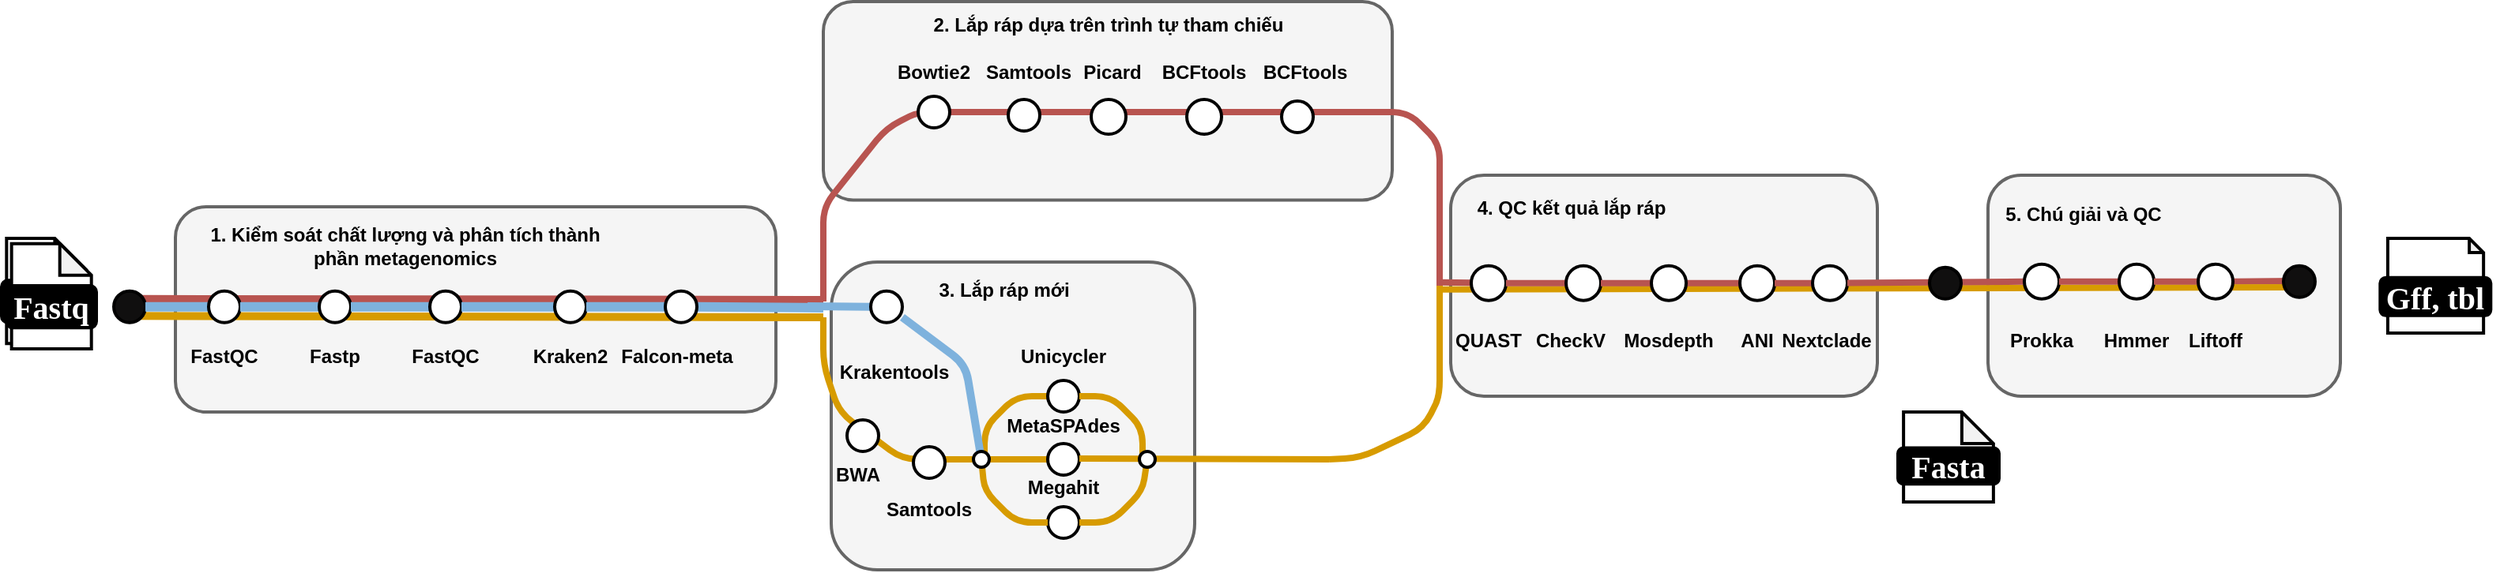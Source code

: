 <mxfile version="23.1.4" type="github">
  <diagram name="Trang-1" id="ojN81It_VC9VHGHLu68o">
    <mxGraphModel dx="2229" dy="503" grid="1" gridSize="10" guides="1" tooltips="1" connect="0" arrows="0" fold="1" page="1" pageScale="1" pageWidth="827" pageHeight="1169" math="0" shadow="0">
      <root>
        <mxCell id="0" />
        <mxCell id="1" parent="0" />
        <mxCell id="70XVLi85CoOnEWCYY8Vq-55" value="" style="rounded=1;whiteSpace=wrap;html=1;strokeWidth=2;fillColor=#f5f5f5;fontColor=#333333;strokeColor=#666666;" vertex="1" parent="1">
          <mxGeometry x="1007" y="310" width="223" height="140" as="geometry" />
        </mxCell>
        <mxCell id="70XVLi85CoOnEWCYY8Vq-45" value="" style="rounded=1;whiteSpace=wrap;html=1;strokeWidth=2;fillColor=#f5f5f5;fontColor=#333333;strokeColor=#666666;" vertex="1" parent="1">
          <mxGeometry x="667" y="310" width="270" height="140" as="geometry" />
        </mxCell>
        <mxCell id="Rq4Nq84HAXk63PqMcCeA-216" value="" style="rounded=1;whiteSpace=wrap;html=1;strokeWidth=2;fillColor=#f5f5f5;fontColor=#333333;strokeColor=#666666;" parent="1" vertex="1">
          <mxGeometry x="275" y="365" width="230" height="195" as="geometry" />
        </mxCell>
        <mxCell id="Rq4Nq84HAXk63PqMcCeA-212" value="" style="rounded=1;whiteSpace=wrap;html=1;strokeWidth=2;fillColor=#f5f5f5;fontColor=#333333;strokeColor=#666666;" parent="1" vertex="1">
          <mxGeometry x="270" y="200" width="360" height="125.75" as="geometry" />
        </mxCell>
        <mxCell id="Rq4Nq84HAXk63PqMcCeA-210" value="" style="rounded=1;whiteSpace=wrap;html=1;strokeWidth=2;fillColor=#f5f5f5;fontColor=#333333;strokeColor=#666666;" parent="1" vertex="1">
          <mxGeometry x="-140" y="330" width="380" height="130" as="geometry" />
        </mxCell>
        <mxCell id="Rq4Nq84HAXk63PqMcCeA-57" value="" style="endArrow=none;html=1;rounded=1;strokeWidth=5;fillColor=#ffe6cc;strokeColor=#d79b00;" parent="1" edge="1">
          <mxGeometry width="50" height="50" relative="1" as="geometry">
            <mxPoint x="-169" y="399.17" as="sourcePoint" />
            <mxPoint x="270" y="400" as="targetPoint" />
          </mxGeometry>
        </mxCell>
        <mxCell id="Rq4Nq84HAXk63PqMcCeA-58" value="" style="endArrow=none;html=1;rounded=1;strokeWidth=5;strokeColor=#b85450;fillColor=#f8cecc;" parent="1" edge="1">
          <mxGeometry width="50" height="50" relative="1" as="geometry">
            <mxPoint x="-161" y="388.41" as="sourcePoint" />
            <mxPoint x="270" y="389" as="targetPoint" />
          </mxGeometry>
        </mxCell>
        <mxCell id="Rq4Nq84HAXk63PqMcCeA-59" value="" style="group" parent="1" vertex="1" connectable="0">
          <mxGeometry x="-250" y="350" width="60" height="70" as="geometry" />
        </mxCell>
        <mxCell id="Rq4Nq84HAXk63PqMcCeA-60" value="" style="shape=note;whiteSpace=wrap;html=1;backgroundOutline=1;darkOpacity=0.05;rounded=1;size=20;strokeWidth=2;" parent="Rq4Nq84HAXk63PqMcCeA-59" vertex="1">
          <mxGeometry x="3.158" width="50.526" height="66.667" as="geometry" />
        </mxCell>
        <mxCell id="Rq4Nq84HAXk63PqMcCeA-61" value="&lt;font data-font-src=&quot;https://fonts.googleapis.com/css?family=Maven+Pro&quot; face=&quot;Maven Pro&quot; color=&quot;#ffffff&quot;&gt;&lt;b&gt;&lt;font style=&quot;font-size: 20px;&quot;&gt;Fastq&lt;/font&gt;&lt;/b&gt;&lt;/font&gt;" style="rounded=1;whiteSpace=wrap;html=1;strokeWidth=2;fillColor=#000000;" parent="Rq4Nq84HAXk63PqMcCeA-59" vertex="1">
          <mxGeometry y="26.667" width="56.842" height="26.667" as="geometry" />
        </mxCell>
        <mxCell id="Rq4Nq84HAXk63PqMcCeA-62" value="" style="shape=note;whiteSpace=wrap;html=1;backgroundOutline=1;darkOpacity=0.05;rounded=1;size=20;strokeWidth=2;" parent="Rq4Nq84HAXk63PqMcCeA-59" vertex="1">
          <mxGeometry x="6.316" y="3.333" width="50.526" height="66.667" as="geometry" />
        </mxCell>
        <mxCell id="Rq4Nq84HAXk63PqMcCeA-63" value="&lt;font data-font-src=&quot;https://fonts.googleapis.com/css?family=Maven+Pro&quot; face=&quot;Maven Pro&quot; color=&quot;#ffffff&quot;&gt;&lt;b&gt;&lt;font style=&quot;font-size: 20px;&quot;&gt;Fastq&lt;/font&gt;&lt;/b&gt;&lt;/font&gt;" style="rounded=1;whiteSpace=wrap;html=1;strokeWidth=2;fillColor=#000000;" parent="Rq4Nq84HAXk63PqMcCeA-59" vertex="1">
          <mxGeometry x="3.158" y="30.0" width="56.842" height="26.667" as="geometry" />
        </mxCell>
        <mxCell id="Rq4Nq84HAXk63PqMcCeA-64" value="" style="endArrow=none;html=1;rounded=1;strokeWidth=6;strokeColor=#7EB2DD;shadow=0;" parent="1" source="Rq4Nq84HAXk63PqMcCeA-81" edge="1">
          <mxGeometry width="50" height="50" relative="1" as="geometry">
            <mxPoint x="-179" y="393.58" as="sourcePoint" />
            <mxPoint x="270" y="394" as="targetPoint" />
          </mxGeometry>
        </mxCell>
        <mxCell id="Rq4Nq84HAXk63PqMcCeA-65" value="" style="endArrow=none;html=1;rounded=1;strokeWidth=6;strokeColor=#7EB2DD;shadow=0;" parent="1" target="Rq4Nq84HAXk63PqMcCeA-66" edge="1">
          <mxGeometry width="50" height="50" relative="1" as="geometry">
            <mxPoint x="-179" y="393.58" as="sourcePoint" />
            <mxPoint x="181" y="393.58" as="targetPoint" />
          </mxGeometry>
        </mxCell>
        <mxCell id="Rq4Nq84HAXk63PqMcCeA-66" value="" style="ellipse;whiteSpace=wrap;html=1;aspect=fixed;rounded=1;rotation=0;strokeWidth=2;fillColor=#100f0f;" parent="1" vertex="1">
          <mxGeometry x="-179" y="383.33" width="20" height="20" as="geometry" />
        </mxCell>
        <mxCell id="Rq4Nq84HAXk63PqMcCeA-67" value="" style="endArrow=none;html=1;rounded=1;strokeWidth=6;strokeColor=#7EB2DD;shadow=0;" parent="1" source="Rq4Nq84HAXk63PqMcCeA-66" target="Rq4Nq84HAXk63PqMcCeA-68" edge="1">
          <mxGeometry width="50" height="50" relative="1" as="geometry">
            <mxPoint x="-159" y="393" as="sourcePoint" />
            <mxPoint x="181" y="393.58" as="targetPoint" />
          </mxGeometry>
        </mxCell>
        <mxCell id="Rq4Nq84HAXk63PqMcCeA-68" value="" style="ellipse;whiteSpace=wrap;html=1;aspect=fixed;rounded=1;rotation=0;strokeWidth=2;shadow=0;" parent="1" vertex="1">
          <mxGeometry x="-119" y="383.33" width="20" height="20" as="geometry" />
        </mxCell>
        <mxCell id="Rq4Nq84HAXk63PqMcCeA-69" value="FastQC" style="rounded=1;whiteSpace=wrap;html=1;strokeColor=none;fillColor=none;fontStyle=1" parent="1" vertex="1">
          <mxGeometry x="-129" y="420" width="40" height="10" as="geometry" />
        </mxCell>
        <mxCell id="Rq4Nq84HAXk63PqMcCeA-70" value="" style="endArrow=none;html=1;rounded=1;strokeWidth=6;strokeColor=#7EB2DD;shadow=0;" parent="1" source="Rq4Nq84HAXk63PqMcCeA-68" target="Rq4Nq84HAXk63PqMcCeA-71" edge="1">
          <mxGeometry width="50" height="50" relative="1" as="geometry">
            <mxPoint x="-99" y="393" as="sourcePoint" />
            <mxPoint x="181" y="393.58" as="targetPoint" />
          </mxGeometry>
        </mxCell>
        <mxCell id="Rq4Nq84HAXk63PqMcCeA-71" value="" style="ellipse;whiteSpace=wrap;html=1;aspect=fixed;rounded=1;rotation=0;strokeWidth=2;shadow=0;" parent="1" vertex="1">
          <mxGeometry x="-49" y="383.33" width="20" height="20" as="geometry" />
        </mxCell>
        <mxCell id="Rq4Nq84HAXk63PqMcCeA-72" value="Fastp" style="rounded=1;whiteSpace=wrap;html=1;strokeColor=none;fillColor=none;fontStyle=1" parent="1" vertex="1">
          <mxGeometry x="-59" y="420" width="40" height="10" as="geometry" />
        </mxCell>
        <mxCell id="Rq4Nq84HAXk63PqMcCeA-73" value="" style="endArrow=none;html=1;rounded=1;strokeWidth=6;strokeColor=#7EB2DD;shadow=0;" parent="1" source="Rq4Nq84HAXk63PqMcCeA-71" target="Rq4Nq84HAXk63PqMcCeA-74" edge="1">
          <mxGeometry width="50" height="50" relative="1" as="geometry">
            <mxPoint x="-29" y="393" as="sourcePoint" />
            <mxPoint x="181" y="393.58" as="targetPoint" />
          </mxGeometry>
        </mxCell>
        <mxCell id="Rq4Nq84HAXk63PqMcCeA-74" value="" style="ellipse;whiteSpace=wrap;html=1;aspect=fixed;rounded=1;rotation=0;strokeWidth=2;shadow=0;" parent="1" vertex="1">
          <mxGeometry x="21" y="383.33" width="20" height="20" as="geometry" />
        </mxCell>
        <mxCell id="Rq4Nq84HAXk63PqMcCeA-75" value="FastQC" style="rounded=1;whiteSpace=wrap;html=1;strokeColor=none;fillColor=none;fontStyle=1" parent="1" vertex="1">
          <mxGeometry x="11" y="420" width="40" height="10" as="geometry" />
        </mxCell>
        <mxCell id="Rq4Nq84HAXk63PqMcCeA-77" value="" style="endArrow=none;html=1;rounded=1;strokeWidth=6;strokeColor=#7EB2DD;shadow=0;" parent="1" source="Rq4Nq84HAXk63PqMcCeA-74" target="Rq4Nq84HAXk63PqMcCeA-76" edge="1">
          <mxGeometry width="50" height="50" relative="1" as="geometry">
            <mxPoint x="41" y="393" as="sourcePoint" />
            <mxPoint x="181" y="393.58" as="targetPoint" />
          </mxGeometry>
        </mxCell>
        <mxCell id="Rq4Nq84HAXk63PqMcCeA-76" value="" style="ellipse;whiteSpace=wrap;html=1;aspect=fixed;rounded=1;rotation=0;strokeWidth=2;shadow=0;" parent="1" vertex="1">
          <mxGeometry x="100" y="383.33" width="20" height="20" as="geometry" />
        </mxCell>
        <mxCell id="Rq4Nq84HAXk63PqMcCeA-80" value="Kraken2" style="rounded=1;whiteSpace=wrap;html=1;strokeColor=none;fillColor=none;fontStyle=1" parent="1" vertex="1">
          <mxGeometry x="90" y="420" width="40" height="10" as="geometry" />
        </mxCell>
        <mxCell id="Rq4Nq84HAXk63PqMcCeA-82" value="" style="endArrow=none;html=1;rounded=1;strokeWidth=6;strokeColor=#7EB2DD;shadow=0;" parent="1" source="Rq4Nq84HAXk63PqMcCeA-76" target="Rq4Nq84HAXk63PqMcCeA-81" edge="1">
          <mxGeometry width="50" height="50" relative="1" as="geometry">
            <mxPoint x="120" y="393" as="sourcePoint" />
            <mxPoint x="270" y="394" as="targetPoint" />
          </mxGeometry>
        </mxCell>
        <mxCell id="Rq4Nq84HAXk63PqMcCeA-81" value="" style="ellipse;whiteSpace=wrap;html=1;aspect=fixed;rounded=1;rotation=0;strokeWidth=2;shadow=0;" parent="1" vertex="1">
          <mxGeometry x="170" y="383.33" width="20" height="20" as="geometry" />
        </mxCell>
        <mxCell id="Rq4Nq84HAXk63PqMcCeA-84" value="Falcon-meta" style="rounded=1;whiteSpace=wrap;html=1;strokeColor=none;fillColor=none;fontStyle=1;arcSize=50;" parent="1" vertex="1">
          <mxGeometry x="140" y="420" width="75" height="10" as="geometry" />
        </mxCell>
        <mxCell id="Rq4Nq84HAXk63PqMcCeA-90" value="" style="endArrow=none;html=1;rounded=1;strokeWidth=4;strokeColor=#d79b00;fillColor=#ffe6cc;" parent="1" edge="1">
          <mxGeometry width="50" height="50" relative="1" as="geometry">
            <mxPoint x="270" y="400" as="sourcePoint" />
            <mxPoint x="400" y="490" as="targetPoint" />
            <Array as="points">
              <mxPoint x="270" y="430" />
              <mxPoint x="280" y="460" />
              <mxPoint x="320" y="490" />
              <mxPoint x="410" y="490" />
              <mxPoint x="360" y="490" />
            </Array>
          </mxGeometry>
        </mxCell>
        <mxCell id="Rq4Nq84HAXk63PqMcCeA-97" value="" style="endArrow=none;html=1;rounded=1;strokeWidth=4;fillColor=#ffe6cc;strokeColor=#d79b00;" parent="1" edge="1">
          <mxGeometry width="50" height="50" relative="1" as="geometry">
            <mxPoint x="412" y="450" as="sourcePoint" />
            <mxPoint x="372" y="490" as="targetPoint" />
            <Array as="points">
              <mxPoint x="392" y="450" />
              <mxPoint x="372" y="470" />
            </Array>
          </mxGeometry>
        </mxCell>
        <mxCell id="Rq4Nq84HAXk63PqMcCeA-98" value="" style="endArrow=none;html=1;rounded=1;strokeWidth=4;fillColor=#ffe6cc;strokeColor=#d79b00;" parent="1" source="Rq4Nq84HAXk63PqMcCeA-162" edge="1">
          <mxGeometry width="50" height="50" relative="1" as="geometry">
            <mxPoint x="412" y="530" as="sourcePoint" />
            <mxPoint x="372" y="490" as="targetPoint" />
            <Array as="points" />
          </mxGeometry>
        </mxCell>
        <mxCell id="Rq4Nq84HAXk63PqMcCeA-99" value="" style="endArrow=none;html=1;rounded=1;strokeWidth=4;fillColor=#ffe6cc;strokeColor=#d79b00;" parent="1" source="Rq4Nq84HAXk63PqMcCeA-162" edge="1">
          <mxGeometry width="50" height="50" relative="1" as="geometry">
            <mxPoint x="372" y="490" as="sourcePoint" />
            <mxPoint x="412" y="490" as="targetPoint" />
          </mxGeometry>
        </mxCell>
        <mxCell id="Rq4Nq84HAXk63PqMcCeA-100" value="" style="ellipse;whiteSpace=wrap;html=1;aspect=fixed;rounded=1;rotation=0;strokeWidth=2;shadow=0;" parent="1" vertex="1">
          <mxGeometry x="412" y="440" width="20" height="20" as="geometry" />
        </mxCell>
        <mxCell id="Rq4Nq84HAXk63PqMcCeA-101" value="" style="endArrow=none;html=1;rounded=1;strokeWidth=4;fillColor=#ffe6cc;strokeColor=#d79b00;" parent="1" edge="1">
          <mxGeometry width="50" height="50" relative="1" as="geometry">
            <mxPoint x="432" y="450" as="sourcePoint" />
            <mxPoint x="472" y="490" as="targetPoint" />
            <Array as="points">
              <mxPoint x="452" y="450" />
              <mxPoint x="472" y="470" />
            </Array>
          </mxGeometry>
        </mxCell>
        <mxCell id="Rq4Nq84HAXk63PqMcCeA-102" value="" style="ellipse;whiteSpace=wrap;html=1;aspect=fixed;rounded=1;rotation=0;strokeWidth=2;shadow=0;" parent="1" vertex="1">
          <mxGeometry x="412" y="480" width="20" height="20" as="geometry" />
        </mxCell>
        <mxCell id="Rq4Nq84HAXk63PqMcCeA-103" value="" style="ellipse;whiteSpace=wrap;html=1;aspect=fixed;rounded=1;rotation=0;strokeWidth=2;shadow=0;" parent="1" vertex="1">
          <mxGeometry x="412" y="520" width="20" height="20" as="geometry" />
        </mxCell>
        <mxCell id="Rq4Nq84HAXk63PqMcCeA-104" value="" style="endArrow=none;html=1;rounded=1;strokeWidth=4;fillColor=#ffe6cc;strokeColor=#d79b00;" parent="1" source="Rq4Nq84HAXk63PqMcCeA-166" edge="1">
          <mxGeometry width="50" height="50" relative="1" as="geometry">
            <mxPoint x="432" y="489.47" as="sourcePoint" />
            <mxPoint x="472" y="489.47" as="targetPoint" />
          </mxGeometry>
        </mxCell>
        <mxCell id="Rq4Nq84HAXk63PqMcCeA-105" value="" style="endArrow=none;html=1;rounded=1;strokeWidth=4;fillColor=#ffe6cc;strokeColor=#d79b00;" parent="1" source="Rq4Nq84HAXk63PqMcCeA-166" edge="1">
          <mxGeometry width="50" height="50" relative="1" as="geometry">
            <mxPoint x="432" y="530" as="sourcePoint" />
            <mxPoint x="472" y="490" as="targetPoint" />
            <Array as="points" />
          </mxGeometry>
        </mxCell>
        <mxCell id="Rq4Nq84HAXk63PqMcCeA-106" value="Unicycler" style="rounded=1;whiteSpace=wrap;html=1;strokeColor=none;fillColor=none;fontStyle=1" parent="1" vertex="1">
          <mxGeometry x="402" y="420" width="40" height="10" as="geometry" />
        </mxCell>
        <mxCell id="Rq4Nq84HAXk63PqMcCeA-107" value="MetaSPAdes" style="rounded=1;whiteSpace=wrap;html=1;strokeColor=none;fillColor=none;fontStyle=1;arcSize=50;" parent="1" vertex="1">
          <mxGeometry x="402" y="464" width="40" height="10" as="geometry" />
        </mxCell>
        <mxCell id="Rq4Nq84HAXk63PqMcCeA-108" value="Megahit" style="rounded=1;whiteSpace=wrap;html=1;strokeColor=none;fillColor=none;fontStyle=1;arcSize=50;" parent="1" vertex="1">
          <mxGeometry x="402" y="503" width="40" height="10" as="geometry" />
        </mxCell>
        <mxCell id="Rq4Nq84HAXk63PqMcCeA-127" value="" style="endArrow=none;html=1;rounded=1;strokeWidth=4;strokeColor=#b85450;fillColor=#f8cecc;" parent="1" edge="1">
          <mxGeometry width="50" height="50" relative="1" as="geometry">
            <mxPoint x="270" y="390" as="sourcePoint" />
            <mxPoint x="620" y="270" as="targetPoint" />
            <Array as="points">
              <mxPoint x="270" y="330" />
              <mxPoint x="310" y="280" />
              <mxPoint x="330" y="270" />
              <mxPoint x="350" y="270" />
            </Array>
          </mxGeometry>
        </mxCell>
        <mxCell id="Rq4Nq84HAXk63PqMcCeA-130" value="Bowtie2" style="rounded=1;whiteSpace=wrap;html=1;strokeColor=none;fillColor=none;fontStyle=1" parent="1" vertex="1">
          <mxGeometry x="305" y="240" width="70" height="10" as="geometry" />
        </mxCell>
        <mxCell id="Rq4Nq84HAXk63PqMcCeA-133" value="Samtools" style="rounded=1;whiteSpace=wrap;html=1;strokeColor=none;fillColor=none;fontStyle=1" parent="1" vertex="1">
          <mxGeometry x="365" y="240" width="70" height="10" as="geometry" />
        </mxCell>
        <mxCell id="Rq4Nq84HAXk63PqMcCeA-135" value="" style="ellipse;whiteSpace=wrap;html=1;aspect=fixed;rounded=1;rotation=0;strokeWidth=2;shadow=0;" parent="1" vertex="1">
          <mxGeometry x="285" y="465" width="20" height="20" as="geometry" />
        </mxCell>
        <mxCell id="Rq4Nq84HAXk63PqMcCeA-136" value="BWA" style="rounded=1;whiteSpace=wrap;html=1;strokeColor=none;fillColor=none;fontStyle=1;arcSize=50;" parent="1" vertex="1">
          <mxGeometry x="257" y="495" width="70" height="10" as="geometry" />
        </mxCell>
        <mxCell id="Rq4Nq84HAXk63PqMcCeA-139" value="" style="ellipse;whiteSpace=wrap;html=1;aspect=fixed;rounded=1;rotation=0;strokeWidth=2;shadow=0;" parent="1" vertex="1">
          <mxGeometry x="330" y="260" width="20" height="20" as="geometry" />
        </mxCell>
        <mxCell id="Rq4Nq84HAXk63PqMcCeA-147" value="" style="ellipse;whiteSpace=wrap;html=1;aspect=fixed;rounded=1;rotation=0;strokeWidth=2;shadow=0;" parent="1" vertex="1">
          <mxGeometry x="387" y="262" width="20" height="20" as="geometry" />
        </mxCell>
        <mxCell id="Rq4Nq84HAXk63PqMcCeA-152" value="" style="endArrow=none;html=1;rounded=1;strokeWidth=5;strokeColor=#7EB2DD;" parent="1" source="Rq4Nq84HAXk63PqMcCeA-153" edge="1">
          <mxGeometry width="50" height="50" relative="1" as="geometry">
            <mxPoint x="285" y="392.62" as="sourcePoint" />
            <mxPoint x="260" y="393" as="targetPoint" />
          </mxGeometry>
        </mxCell>
        <mxCell id="Rq4Nq84HAXk63PqMcCeA-153" value="" style="ellipse;whiteSpace=wrap;html=1;aspect=fixed;rounded=1;rotation=0;strokeWidth=2;shadow=0;" parent="1" vertex="1">
          <mxGeometry x="300" y="383.33" width="20" height="20" as="geometry" />
        </mxCell>
        <mxCell id="Rq4Nq84HAXk63PqMcCeA-154" value="" style="endArrow=none;html=1;rounded=1;strokeWidth=5;strokeColor=#7EB2DD;" parent="1" edge="1">
          <mxGeometry width="50" height="50" relative="1" as="geometry">
            <mxPoint x="320" y="400" as="sourcePoint" />
            <mxPoint x="370" y="490" as="targetPoint" />
            <Array as="points">
              <mxPoint x="360" y="430" />
            </Array>
          </mxGeometry>
        </mxCell>
        <mxCell id="Rq4Nq84HAXk63PqMcCeA-155" value="Krakentools" style="rounded=1;whiteSpace=wrap;html=1;strokeColor=none;fillColor=none;fontStyle=1;arcSize=50;" parent="1" vertex="1">
          <mxGeometry x="280" y="430" width="70" height="10" as="geometry" />
        </mxCell>
        <mxCell id="Rq4Nq84HAXk63PqMcCeA-164" value="" style="endArrow=none;html=1;rounded=1;strokeWidth=4;fillColor=#ffe6cc;strokeColor=#d79b00;" parent="1" target="Rq4Nq84HAXk63PqMcCeA-162" edge="1">
          <mxGeometry width="50" height="50" relative="1" as="geometry">
            <mxPoint x="412" y="530" as="sourcePoint" />
            <mxPoint x="372" y="490" as="targetPoint" />
            <Array as="points">
              <mxPoint x="392" y="530" />
              <mxPoint x="372" y="510" />
            </Array>
          </mxGeometry>
        </mxCell>
        <mxCell id="Rq4Nq84HAXk63PqMcCeA-165" value="" style="endArrow=none;html=1;rounded=1;strokeWidth=4;fillColor=#ffe6cc;strokeColor=#d79b00;" parent="1" target="Rq4Nq84HAXk63PqMcCeA-162" edge="1">
          <mxGeometry width="50" height="50" relative="1" as="geometry">
            <mxPoint x="372" y="490" as="sourcePoint" />
            <mxPoint x="412" y="490" as="targetPoint" />
          </mxGeometry>
        </mxCell>
        <mxCell id="Rq4Nq84HAXk63PqMcCeA-162" value="" style="ellipse;whiteSpace=wrap;html=1;aspect=fixed;rounded=1;rotation=0;strokeWidth=2;fillColor=#FFFFFF;" parent="1" vertex="1">
          <mxGeometry x="365" y="485" width="10" height="10" as="geometry" />
        </mxCell>
        <mxCell id="Rq4Nq84HAXk63PqMcCeA-167" value="" style="endArrow=none;html=1;rounded=1;strokeWidth=4;fillColor=#ffe6cc;strokeColor=#d79b00;" parent="1" target="Rq4Nq84HAXk63PqMcCeA-166" edge="1">
          <mxGeometry width="50" height="50" relative="1" as="geometry">
            <mxPoint x="432" y="530" as="sourcePoint" />
            <mxPoint x="472" y="490" as="targetPoint" />
            <Array as="points">
              <mxPoint x="452" y="530" />
              <mxPoint x="472" y="510" />
            </Array>
          </mxGeometry>
        </mxCell>
        <mxCell id="Rq4Nq84HAXk63PqMcCeA-168" value="" style="endArrow=none;html=1;rounded=1;strokeWidth=4;fillColor=#ffe6cc;strokeColor=#d79b00;" parent="1" edge="1">
          <mxGeometry width="50" height="50" relative="1" as="geometry">
            <mxPoint x="432" y="489.47" as="sourcePoint" />
            <mxPoint x="590" y="490" as="targetPoint" />
          </mxGeometry>
        </mxCell>
        <mxCell id="Rq4Nq84HAXk63PqMcCeA-166" value="" style="ellipse;whiteSpace=wrap;html=1;aspect=fixed;rounded=1;rotation=0;strokeWidth=2;fillColor=#FFFFFF;" parent="1" vertex="1">
          <mxGeometry x="470" y="485" width="10" height="10" as="geometry" />
        </mxCell>
        <mxCell id="Rq4Nq84HAXk63PqMcCeA-170" value="" style="ellipse;whiteSpace=wrap;html=1;aspect=fixed;rounded=1;rotation=0;strokeWidth=2;shadow=0;" parent="1" vertex="1">
          <mxGeometry x="439.5" y="262" width="22" height="22" as="geometry" />
        </mxCell>
        <mxCell id="Rq4Nq84HAXk63PqMcCeA-174" value="Picard" style="rounded=1;whiteSpace=wrap;html=1;strokeColor=none;fillColor=none;fontStyle=1" parent="1" vertex="1">
          <mxGeometry x="418" y="240" width="70" height="10" as="geometry" />
        </mxCell>
        <mxCell id="Rq4Nq84HAXk63PqMcCeA-175" value="" style="ellipse;whiteSpace=wrap;html=1;aspect=fixed;rounded=1;rotation=0;strokeWidth=2;shadow=0;" parent="1" vertex="1">
          <mxGeometry x="500" y="262" width="22" height="22" as="geometry" />
        </mxCell>
        <mxCell id="Rq4Nq84HAXk63PqMcCeA-177" value="BCFtools" style="rounded=1;whiteSpace=wrap;html=1;strokeColor=none;fillColor=none;fontStyle=1" parent="1" vertex="1">
          <mxGeometry x="476" y="240" width="70" height="10" as="geometry" />
        </mxCell>
        <mxCell id="Rq4Nq84HAXk63PqMcCeA-179" value="" style="ellipse;whiteSpace=wrap;html=1;aspect=fixed;rounded=1;rotation=0;strokeWidth=2;shadow=0;" parent="1" vertex="1">
          <mxGeometry x="560" y="263" width="20" height="20" as="geometry" />
        </mxCell>
        <mxCell id="Rq4Nq84HAXk63PqMcCeA-182" value="BCFtools" style="rounded=1;whiteSpace=wrap;html=1;strokeColor=none;fillColor=none;fontStyle=1" parent="1" vertex="1">
          <mxGeometry x="540" y="240" width="70" height="10" as="geometry" />
        </mxCell>
        <mxCell id="Rq4Nq84HAXk63PqMcCeA-211" value="1. Kiểm soát chất lượng và phân tích thành phần metagenomics" style="rounded=1;whiteSpace=wrap;html=1;strokeColor=none;fillColor=none;fontStyle=1;arcSize=50;" parent="1" vertex="1">
          <mxGeometry x="-119" y="350" width="249" height="10" as="geometry" />
        </mxCell>
        <mxCell id="Rq4Nq84HAXk63PqMcCeA-213" value="2. Lắp ráp dựa trên trình tự tham chiếu" style="rounded=1;whiteSpace=wrap;html=1;strokeColor=none;fillColor=none;fontStyle=1;arcSize=50;" parent="1" vertex="1">
          <mxGeometry x="281" y="210" width="339" height="10" as="geometry" />
        </mxCell>
        <mxCell id="Rq4Nq84HAXk63PqMcCeA-217" value="3. Lắp ráp mới" style="rounded=1;whiteSpace=wrap;html=1;strokeColor=none;fillColor=none;fontStyle=1;arcSize=50;" parent="1" vertex="1">
          <mxGeometry x="215" y="378.33" width="339" height="10" as="geometry" />
        </mxCell>
        <mxCell id="70XVLi85CoOnEWCYY8Vq-1" value="" style="endArrow=none;html=1;rounded=1;strokeWidth=4;fillColor=#f8cecc;strokeColor=#b85450;" edge="1" parent="1">
          <mxGeometry width="50" height="50" relative="1" as="geometry">
            <mxPoint x="620" y="270" as="sourcePoint" />
            <mxPoint x="660" y="380" as="targetPoint" />
            <Array as="points">
              <mxPoint x="640" y="270" />
              <mxPoint x="660" y="290" />
            </Array>
          </mxGeometry>
        </mxCell>
        <mxCell id="70XVLi85CoOnEWCYY8Vq-2" value="" style="endArrow=none;html=1;rounded=1;strokeWidth=4;fillColor=#ffe6cc;strokeColor=#d79b00;" edge="1" parent="1">
          <mxGeometry width="50" height="50" relative="1" as="geometry">
            <mxPoint x="590" y="490" as="sourcePoint" />
            <mxPoint x="660" y="380" as="targetPoint" />
            <Array as="points">
              <mxPoint x="610" y="489" />
              <mxPoint x="650" y="470" />
              <mxPoint x="660" y="450" />
            </Array>
          </mxGeometry>
        </mxCell>
        <mxCell id="70XVLi85CoOnEWCYY8Vq-3" value="" style="endArrow=none;html=1;rounded=1;strokeWidth=4;fillColor=#f8cecc;strokeColor=#b85450;" edge="1" parent="1" source="70XVLi85CoOnEWCYY8Vq-61">
          <mxGeometry width="50" height="50" relative="1" as="geometry">
            <mxPoint x="660" y="377.83" as="sourcePoint" />
            <mxPoint x="1200" y="377" as="targetPoint" />
          </mxGeometry>
        </mxCell>
        <mxCell id="70XVLi85CoOnEWCYY8Vq-7" value="" style="endArrow=none;html=1;rounded=1;strokeWidth=4;fillColor=#ffe6cc;strokeColor=#d79b00;" edge="1" parent="1">
          <mxGeometry width="50" height="50" relative="1" as="geometry">
            <mxPoint x="660" y="382.33" as="sourcePoint" />
            <mxPoint x="1200" y="381" as="targetPoint" />
          </mxGeometry>
        </mxCell>
        <mxCell id="70XVLi85CoOnEWCYY8Vq-9" value="" style="endArrow=none;html=1;rounded=1;strokeWidth=4;fillColor=#f8cecc;strokeColor=#b85450;" edge="1" parent="1" target="70XVLi85CoOnEWCYY8Vq-8">
          <mxGeometry width="50" height="50" relative="1" as="geometry">
            <mxPoint x="660" y="377.83" as="sourcePoint" />
            <mxPoint x="990" y="377" as="targetPoint" />
          </mxGeometry>
        </mxCell>
        <mxCell id="70XVLi85CoOnEWCYY8Vq-8" value="" style="ellipse;whiteSpace=wrap;html=1;aspect=fixed;rounded=1;rotation=0;strokeWidth=2;shadow=0;" vertex="1" parent="1">
          <mxGeometry x="680" y="367.33" width="22" height="22" as="geometry" />
        </mxCell>
        <mxCell id="70XVLi85CoOnEWCYY8Vq-19" value="" style="endArrow=none;html=1;rounded=1;strokeWidth=4;fillColor=#f8cecc;strokeColor=#b85450;" edge="1" parent="1" source="70XVLi85CoOnEWCYY8Vq-8" target="70XVLi85CoOnEWCYY8Vq-18">
          <mxGeometry width="50" height="50" relative="1" as="geometry">
            <mxPoint x="702" y="378" as="sourcePoint" />
            <mxPoint x="990" y="377" as="targetPoint" />
          </mxGeometry>
        </mxCell>
        <mxCell id="70XVLi85CoOnEWCYY8Vq-18" value="" style="ellipse;whiteSpace=wrap;html=1;aspect=fixed;rounded=1;rotation=0;strokeWidth=2;shadow=0;" vertex="1" parent="1">
          <mxGeometry x="740" y="367.33" width="22" height="22" as="geometry" />
        </mxCell>
        <mxCell id="70XVLi85CoOnEWCYY8Vq-23" value="QUAST" style="rounded=1;whiteSpace=wrap;html=1;strokeColor=none;fillColor=none;fontStyle=1" vertex="1" parent="1">
          <mxGeometry x="656" y="410" width="70" height="10" as="geometry" />
        </mxCell>
        <mxCell id="70XVLi85CoOnEWCYY8Vq-24" value="CheckV" style="rounded=1;whiteSpace=wrap;html=1;strokeColor=none;fillColor=none;fontStyle=1" vertex="1" parent="1">
          <mxGeometry x="708" y="410" width="70" height="10" as="geometry" />
        </mxCell>
        <mxCell id="70XVLi85CoOnEWCYY8Vq-29" value="Mosdepth" style="rounded=1;whiteSpace=wrap;html=1;strokeColor=none;fillColor=none;fontStyle=1" vertex="1" parent="1">
          <mxGeometry x="770" y="410" width="70" height="10" as="geometry" />
        </mxCell>
        <mxCell id="70XVLi85CoOnEWCYY8Vq-35" value="" style="endArrow=none;html=1;rounded=1;strokeWidth=4;fillColor=#f8cecc;strokeColor=#b85450;" edge="1" parent="1" source="70XVLi85CoOnEWCYY8Vq-18" target="70XVLi85CoOnEWCYY8Vq-34">
          <mxGeometry width="50" height="50" relative="1" as="geometry">
            <mxPoint x="762" y="378" as="sourcePoint" />
            <mxPoint x="990" y="377" as="targetPoint" />
          </mxGeometry>
        </mxCell>
        <mxCell id="70XVLi85CoOnEWCYY8Vq-34" value="" style="ellipse;whiteSpace=wrap;html=1;aspect=fixed;rounded=1;rotation=0;strokeWidth=2;shadow=0;" vertex="1" parent="1">
          <mxGeometry x="850" y="367.33" width="22" height="22" as="geometry" />
        </mxCell>
        <mxCell id="70XVLi85CoOnEWCYY8Vq-21" value="" style="ellipse;whiteSpace=wrap;html=1;aspect=fixed;rounded=1;rotation=0;strokeWidth=2;shadow=0;" vertex="1" parent="1">
          <mxGeometry x="794" y="367.33" width="22" height="22" as="geometry" />
        </mxCell>
        <mxCell id="70XVLi85CoOnEWCYY8Vq-36" value="ANI" style="rounded=1;whiteSpace=wrap;html=1;strokeColor=none;fillColor=none;fontStyle=1" vertex="1" parent="1">
          <mxGeometry x="826" y="410" width="70" height="10" as="geometry" />
        </mxCell>
        <mxCell id="70XVLi85CoOnEWCYY8Vq-38" value="" style="endArrow=none;html=1;rounded=1;strokeWidth=4;fillColor=#f8cecc;strokeColor=#b85450;" edge="1" parent="1" source="70XVLi85CoOnEWCYY8Vq-34" target="70XVLi85CoOnEWCYY8Vq-37">
          <mxGeometry width="50" height="50" relative="1" as="geometry">
            <mxPoint x="872" y="378" as="sourcePoint" />
            <mxPoint x="990" y="377" as="targetPoint" />
          </mxGeometry>
        </mxCell>
        <mxCell id="70XVLi85CoOnEWCYY8Vq-37" value="" style="ellipse;whiteSpace=wrap;html=1;aspect=fixed;rounded=1;rotation=0;strokeWidth=2;shadow=0;" vertex="1" parent="1">
          <mxGeometry x="896" y="367.33" width="22" height="22" as="geometry" />
        </mxCell>
        <mxCell id="70XVLi85CoOnEWCYY8Vq-39" value="Nextclade" style="rounded=1;whiteSpace=wrap;html=1;strokeColor=none;fillColor=none;fontStyle=1" vertex="1" parent="1">
          <mxGeometry x="870" y="410" width="70" height="10" as="geometry" />
        </mxCell>
        <mxCell id="70XVLi85CoOnEWCYY8Vq-42" value="" style="group" vertex="1" connectable="0" parent="1">
          <mxGeometry x="950" y="460" width="64" height="57" as="geometry" />
        </mxCell>
        <mxCell id="70XVLi85CoOnEWCYY8Vq-43" value="" style="shape=note;whiteSpace=wrap;html=1;backgroundOutline=1;darkOpacity=0.05;rounded=1;size=20;strokeWidth=2;" vertex="1" parent="70XVLi85CoOnEWCYY8Vq-42">
          <mxGeometry x="3.556" width="56.889" height="57.0" as="geometry" />
        </mxCell>
        <mxCell id="70XVLi85CoOnEWCYY8Vq-44" value="&lt;font data-font-src=&quot;https://fonts.googleapis.com/css?family=Maven+Pro&quot; face=&quot;Maven Pro&quot; color=&quot;#ffffff&quot;&gt;&lt;b&gt;&lt;font style=&quot;font-size: 20px;&quot;&gt;Fasta&lt;/font&gt;&lt;/b&gt;&lt;/font&gt;" style="rounded=1;whiteSpace=wrap;html=1;strokeWidth=2;fillColor=#000000;" vertex="1" parent="70XVLi85CoOnEWCYY8Vq-42">
          <mxGeometry y="22.8" width="64" height="22.8" as="geometry" />
        </mxCell>
        <mxCell id="70XVLi85CoOnEWCYY8Vq-46" value="" style="ellipse;whiteSpace=wrap;html=1;aspect=fixed;rounded=1;rotation=0;strokeWidth=2;fillColor=#100f0f;" vertex="1" parent="1">
          <mxGeometry x="1194" y="367.33" width="20" height="20" as="geometry" />
        </mxCell>
        <mxCell id="70XVLi85CoOnEWCYY8Vq-47" value="" style="group" vertex="1" connectable="0" parent="1">
          <mxGeometry x="1260" y="350" width="70" height="60" as="geometry" />
        </mxCell>
        <mxCell id="70XVLi85CoOnEWCYY8Vq-48" value="" style="shape=note;whiteSpace=wrap;html=1;backgroundOutline=1;darkOpacity=0.05;rounded=1;size=9;strokeWidth=2;" vertex="1" parent="70XVLi85CoOnEWCYY8Vq-47">
          <mxGeometry x="-0.007" width="60.584" height="60" as="geometry" />
        </mxCell>
        <mxCell id="70XVLi85CoOnEWCYY8Vq-49" value="&lt;font data-font-src=&quot;https://fonts.googleapis.com/css?family=Maven+Pro&quot; face=&quot;Maven Pro&quot; color=&quot;#ffffff&quot;&gt;&lt;b&gt;&lt;font style=&quot;font-size: 20px;&quot;&gt;Gff, tbl&lt;/font&gt;&lt;/b&gt;&lt;/font&gt;" style="rounded=1;whiteSpace=wrap;html=1;strokeWidth=2;fillColor=#000000;" vertex="1" parent="70XVLi85CoOnEWCYY8Vq-47">
          <mxGeometry x="-4.84" y="24.909" width="70" height="24.0" as="geometry" />
        </mxCell>
        <mxCell id="70XVLi85CoOnEWCYY8Vq-52" value="" style="endArrow=none;html=1;rounded=1;strokeWidth=4;fillColor=#f8cecc;strokeColor=#b85450;" edge="1" parent="1" source="70XVLi85CoOnEWCYY8Vq-37" target="70XVLi85CoOnEWCYY8Vq-50">
          <mxGeometry width="50" height="50" relative="1" as="geometry">
            <mxPoint x="918" y="378" as="sourcePoint" />
            <mxPoint x="1170" y="377" as="targetPoint" />
          </mxGeometry>
        </mxCell>
        <mxCell id="70XVLi85CoOnEWCYY8Vq-50" value="" style="ellipse;whiteSpace=wrap;html=1;aspect=fixed;rounded=1;rotation=0;strokeWidth=2;shadow=0;" vertex="1" parent="1">
          <mxGeometry x="1030" y="366.33" width="22" height="22" as="geometry" />
        </mxCell>
        <mxCell id="70XVLi85CoOnEWCYY8Vq-40" value="" style="ellipse;whiteSpace=wrap;html=1;aspect=fixed;rounded=1;rotation=0;strokeWidth=2;fillColor=#100f0f;" vertex="1" parent="1">
          <mxGeometry x="970" y="368.33" width="20" height="20" as="geometry" />
        </mxCell>
        <mxCell id="70XVLi85CoOnEWCYY8Vq-54" value="" style="endArrow=none;html=1;rounded=1;strokeWidth=4;fillColor=#f8cecc;strokeColor=#b85450;" edge="1" parent="1" source="70XVLi85CoOnEWCYY8Vq-50" target="70XVLi85CoOnEWCYY8Vq-53">
          <mxGeometry width="50" height="50" relative="1" as="geometry">
            <mxPoint x="1052" y="377" as="sourcePoint" />
            <mxPoint x="1170" y="377" as="targetPoint" />
          </mxGeometry>
        </mxCell>
        <mxCell id="70XVLi85CoOnEWCYY8Vq-53" value="" style="ellipse;whiteSpace=wrap;html=1;aspect=fixed;rounded=1;rotation=0;strokeWidth=2;shadow=0;" vertex="1" parent="1">
          <mxGeometry x="1090" y="366.33" width="22" height="22" as="geometry" />
        </mxCell>
        <mxCell id="70XVLi85CoOnEWCYY8Vq-56" value="Prokka" style="rounded=1;whiteSpace=wrap;html=1;strokeColor=none;fillColor=none;fontStyle=1" vertex="1" parent="1">
          <mxGeometry x="1006" y="410" width="70" height="10" as="geometry" />
        </mxCell>
        <mxCell id="70XVLi85CoOnEWCYY8Vq-58" value="Hmmer" style="rounded=1;whiteSpace=wrap;html=1;strokeColor=none;fillColor=none;fontStyle=1" vertex="1" parent="1">
          <mxGeometry x="1066" y="410" width="70" height="10" as="geometry" />
        </mxCell>
        <mxCell id="70XVLi85CoOnEWCYY8Vq-59" value="4. QC kết quả lắp ráp" style="rounded=1;whiteSpace=wrap;html=1;strokeColor=none;fillColor=none;fontStyle=1;arcSize=50;" vertex="1" parent="1">
          <mxGeometry x="573.5" y="325.75" width="339" height="10" as="geometry" />
        </mxCell>
        <mxCell id="70XVLi85CoOnEWCYY8Vq-60" value="5. Chú giải và QC&lt;br&gt;" style="rounded=1;whiteSpace=wrap;html=1;strokeColor=none;fillColor=none;fontStyle=1;arcSize=50;" vertex="1" parent="1">
          <mxGeometry x="897.5" y="330" width="339" height="10" as="geometry" />
        </mxCell>
        <mxCell id="70XVLi85CoOnEWCYY8Vq-63" value="" style="endArrow=none;html=1;rounded=1;strokeWidth=4;fillColor=#f8cecc;strokeColor=#b85450;" edge="1" parent="1" source="70XVLi85CoOnEWCYY8Vq-53" target="70XVLi85CoOnEWCYY8Vq-61">
          <mxGeometry width="50" height="50" relative="1" as="geometry">
            <mxPoint x="1102" y="377" as="sourcePoint" />
            <mxPoint x="1200" y="377" as="targetPoint" />
          </mxGeometry>
        </mxCell>
        <mxCell id="70XVLi85CoOnEWCYY8Vq-61" value="" style="ellipse;whiteSpace=wrap;html=1;aspect=fixed;rounded=1;rotation=0;strokeWidth=2;shadow=0;" vertex="1" parent="1">
          <mxGeometry x="1140" y="366.33" width="22" height="22" as="geometry" />
        </mxCell>
        <mxCell id="70XVLi85CoOnEWCYY8Vq-64" value="Liftoff" style="rounded=1;whiteSpace=wrap;html=1;strokeColor=none;fillColor=none;fontStyle=1" vertex="1" parent="1">
          <mxGeometry x="1116" y="410" width="70" height="10" as="geometry" />
        </mxCell>
        <mxCell id="70XVLi85CoOnEWCYY8Vq-66" value="" style="ellipse;whiteSpace=wrap;html=1;aspect=fixed;rounded=1;rotation=0;strokeWidth=2;shadow=0;" vertex="1" parent="1">
          <mxGeometry x="327" y="482" width="20" height="20" as="geometry" />
        </mxCell>
        <mxCell id="70XVLi85CoOnEWCYY8Vq-67" value="Samtools" style="rounded=1;whiteSpace=wrap;html=1;strokeColor=none;fillColor=none;fontStyle=1;arcSize=50;" vertex="1" parent="1">
          <mxGeometry x="302" y="517" width="70" height="10" as="geometry" />
        </mxCell>
      </root>
    </mxGraphModel>
  </diagram>
</mxfile>
